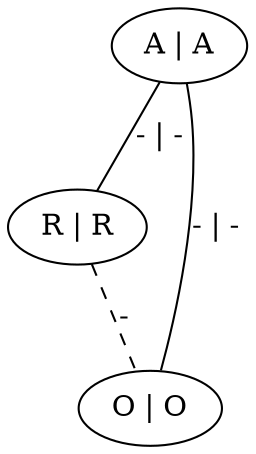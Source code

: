 graph G {
	0 [ label="A | A" ]
	1 [ label="R | R" ]
	2 [ label="O | O" ]
	0 -- 1 [ label="- | -" ]
	0 -- 2 [ label="- | -" ]
	1 -- 2 [ style=dashed label="-" ]
}
